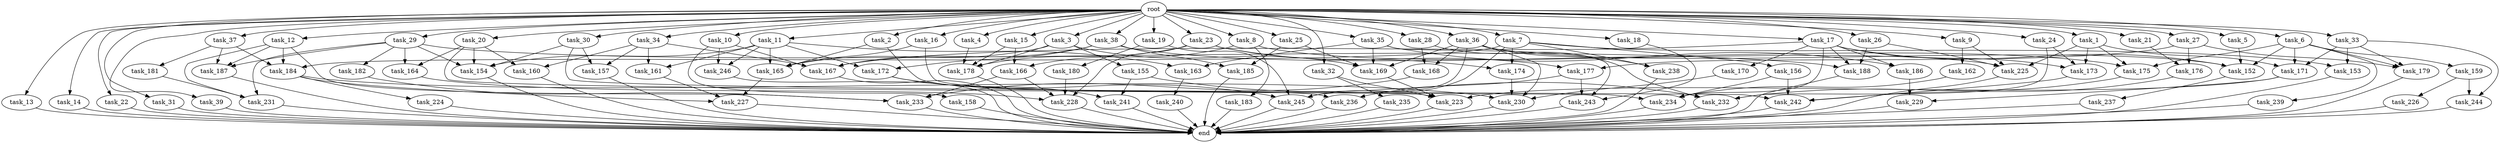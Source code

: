 digraph G {
  root [size="0.000000"];
  task_1 [size="10.240000"];
  task_2 [size="10.240000"];
  task_3 [size="10.240000"];
  task_4 [size="10.240000"];
  task_5 [size="10.240000"];
  task_6 [size="10.240000"];
  task_7 [size="10.240000"];
  task_8 [size="10.240000"];
  task_9 [size="10.240000"];
  task_10 [size="10.240000"];
  task_11 [size="10.240000"];
  task_12 [size="10.240000"];
  task_13 [size="10.240000"];
  task_14 [size="10.240000"];
  task_15 [size="10.240000"];
  task_16 [size="10.240000"];
  task_17 [size="10.240000"];
  task_18 [size="10.240000"];
  task_19 [size="10.240000"];
  task_20 [size="10.240000"];
  task_21 [size="10.240000"];
  task_22 [size="10.240000"];
  task_23 [size="10.240000"];
  task_24 [size="10.240000"];
  task_25 [size="10.240000"];
  task_26 [size="10.240000"];
  task_27 [size="10.240000"];
  task_28 [size="10.240000"];
  task_29 [size="10.240000"];
  task_30 [size="10.240000"];
  task_31 [size="10.240000"];
  task_32 [size="10.240000"];
  task_33 [size="10.240000"];
  task_34 [size="10.240000"];
  task_35 [size="10.240000"];
  task_36 [size="10.240000"];
  task_37 [size="10.240000"];
  task_38 [size="10.240000"];
  task_39 [size="10.240000"];
  task_152 [size="15032385536.000000"];
  task_153 [size="9964324126.719999"];
  task_154 [size="20615843020.799999"];
  task_155 [size="773094113.280000"];
  task_156 [size="1374389534.720000"];
  task_157 [size="17179869184.000000"];
  task_158 [size="4209067950.080000"];
  task_159 [size="6957847019.520000"];
  task_160 [size="17179869184.000000"];
  task_161 [size="11682311045.120001"];
  task_162 [size="773094113.280000"];
  task_163 [size="10050223472.639999"];
  task_164 [size="8933531975.680000"];
  task_165 [size="9105330667.520000"];
  task_166 [size="5583457484.800000"];
  task_167 [size="21904333209.600002"];
  task_168 [size="2920577761.280000"];
  task_169 [size="11596411699.200001"];
  task_170 [size="6957847019.520000"];
  task_171 [size="16922171146.240000"];
  task_172 [size="5239860101.120000"];
  task_173 [size="16922171146.240000"];
  task_174 [size="3521873182.720000"];
  task_175 [size="10479720202.240000"];
  task_176 [size="8332236554.240000"];
  task_177 [size="3521873182.720000"];
  task_178 [size="4638564679.680000"];
  task_179 [size="16922171146.240000"];
  task_180 [size="5497558138.880000"];
  task_181 [size="6957847019.520000"];
  task_182 [size="343597383.680000"];
  task_183 [size="4209067950.080000"];
  task_184 [size="10479720202.240000"];
  task_185 [size="5239860101.120000"];
  task_186 [size="13915694039.040001"];
  task_187 [size="9448928051.200001"];
  task_188 [size="10393820856.320000"];
  task_223 [size="8504035246.080000"];
  task_224 [size="3092376453.120000"];
  task_225 [size="9448928051.200001"];
  task_226 [size="6957847019.520000"];
  task_227 [size="9277129359.360001"];
  task_228 [size="9706626088.960001"];
  task_229 [size="4982162063.360000"];
  task_230 [size="8418135900.160000"];
  task_231 [size="5583457484.800000"];
  task_232 [size="11854109736.960001"];
  task_233 [size="13486197309.440001"];
  task_234 [size="22849226014.720001"];
  task_235 [size="1374389534.720000"];
  task_236 [size="3435973836.800000"];
  task_237 [size="343597383.680000"];
  task_238 [size="2147483648.000000"];
  task_239 [size="6957847019.520000"];
  task_240 [size="4209067950.080000"];
  task_241 [size="4552665333.760000"];
  task_242 [size="23192823398.400002"];
  task_243 [size="7645041786.880000"];
  task_244 [size="15547781611.520000"];
  task_245 [size="11854109736.960001"];
  task_246 [size="7301444403.200000"];
  end [size="0.000000"];

  root -> task_1 [size="1.000000"];
  root -> task_2 [size="1.000000"];
  root -> task_3 [size="1.000000"];
  root -> task_4 [size="1.000000"];
  root -> task_5 [size="1.000000"];
  root -> task_6 [size="1.000000"];
  root -> task_7 [size="1.000000"];
  root -> task_8 [size="1.000000"];
  root -> task_9 [size="1.000000"];
  root -> task_10 [size="1.000000"];
  root -> task_11 [size="1.000000"];
  root -> task_12 [size="1.000000"];
  root -> task_13 [size="1.000000"];
  root -> task_14 [size="1.000000"];
  root -> task_15 [size="1.000000"];
  root -> task_16 [size="1.000000"];
  root -> task_17 [size="1.000000"];
  root -> task_18 [size="1.000000"];
  root -> task_19 [size="1.000000"];
  root -> task_20 [size="1.000000"];
  root -> task_21 [size="1.000000"];
  root -> task_22 [size="1.000000"];
  root -> task_23 [size="1.000000"];
  root -> task_24 [size="1.000000"];
  root -> task_25 [size="1.000000"];
  root -> task_26 [size="1.000000"];
  root -> task_27 [size="1.000000"];
  root -> task_28 [size="1.000000"];
  root -> task_29 [size="1.000000"];
  root -> task_30 [size="1.000000"];
  root -> task_31 [size="1.000000"];
  root -> task_32 [size="1.000000"];
  root -> task_33 [size="1.000000"];
  root -> task_34 [size="1.000000"];
  root -> task_35 [size="1.000000"];
  root -> task_36 [size="1.000000"];
  root -> task_37 [size="1.000000"];
  root -> task_38 [size="1.000000"];
  root -> task_39 [size="1.000000"];
  task_1 -> task_171 [size="134217728.000000"];
  task_1 -> task_173 [size="134217728.000000"];
  task_1 -> task_175 [size="134217728.000000"];
  task_1 -> task_225 [size="134217728.000000"];
  task_2 -> task_165 [size="301989888.000000"];
  task_2 -> task_236 [size="301989888.000000"];
  task_3 -> task_155 [size="75497472.000000"];
  task_3 -> task_165 [size="75497472.000000"];
  task_3 -> task_169 [size="75497472.000000"];
  task_3 -> task_178 [size="75497472.000000"];
  task_4 -> task_178 [size="33554432.000000"];
  task_5 -> task_152 [size="33554432.000000"];
  task_6 -> task_152 [size="679477248.000000"];
  task_6 -> task_159 [size="679477248.000000"];
  task_6 -> task_171 [size="679477248.000000"];
  task_6 -> task_175 [size="679477248.000000"];
  task_6 -> task_179 [size="679477248.000000"];
  task_6 -> task_239 [size="679477248.000000"];
  task_7 -> task_153 [size="134217728.000000"];
  task_7 -> task_156 [size="134217728.000000"];
  task_7 -> task_174 [size="134217728.000000"];
  task_7 -> task_184 [size="134217728.000000"];
  task_7 -> task_238 [size="134217728.000000"];
  task_7 -> task_245 [size="134217728.000000"];
  task_8 -> task_166 [size="411041792.000000"];
  task_8 -> task_183 [size="411041792.000000"];
  task_8 -> task_225 [size="411041792.000000"];
  task_9 -> task_162 [size="75497472.000000"];
  task_9 -> task_225 [size="75497472.000000"];
  task_10 -> task_158 [size="411041792.000000"];
  task_10 -> task_167 [size="411041792.000000"];
  task_10 -> task_246 [size="411041792.000000"];
  task_11 -> task_154 [size="301989888.000000"];
  task_11 -> task_161 [size="301989888.000000"];
  task_11 -> task_163 [size="301989888.000000"];
  task_11 -> task_165 [size="301989888.000000"];
  task_11 -> task_172 [size="301989888.000000"];
  task_11 -> task_246 [size="301989888.000000"];
  task_12 -> task_184 [size="209715200.000000"];
  task_12 -> task_187 [size="209715200.000000"];
  task_12 -> task_231 [size="209715200.000000"];
  task_12 -> task_233 [size="209715200.000000"];
  task_13 -> end [size="1.000000"];
  task_14 -> end [size="1.000000"];
  task_15 -> task_166 [size="134217728.000000"];
  task_15 -> task_178 [size="134217728.000000"];
  task_16 -> task_165 [size="209715200.000000"];
  task_16 -> task_223 [size="209715200.000000"];
  task_17 -> task_152 [size="679477248.000000"];
  task_17 -> task_167 [size="679477248.000000"];
  task_17 -> task_170 [size="679477248.000000"];
  task_17 -> task_173 [size="679477248.000000"];
  task_17 -> task_186 [size="679477248.000000"];
  task_17 -> task_188 [size="679477248.000000"];
  task_17 -> task_234 [size="679477248.000000"];
  task_18 -> task_243 [size="33554432.000000"];
  task_19 -> task_180 [size="536870912.000000"];
  task_19 -> task_245 [size="536870912.000000"];
  task_20 -> task_154 [size="838860800.000000"];
  task_20 -> task_160 [size="838860800.000000"];
  task_20 -> task_164 [size="838860800.000000"];
  task_20 -> task_234 [size="838860800.000000"];
  task_21 -> task_176 [size="679477248.000000"];
  task_22 -> end [size="1.000000"];
  task_23 -> task_174 [size="209715200.000000"];
  task_23 -> task_177 [size="209715200.000000"];
  task_23 -> task_178 [size="209715200.000000"];
  task_23 -> task_228 [size="209715200.000000"];
  task_24 -> task_173 [size="838860800.000000"];
  task_24 -> task_232 [size="838860800.000000"];
  task_25 -> task_169 [size="301989888.000000"];
  task_25 -> task_185 [size="301989888.000000"];
  task_26 -> task_188 [size="301989888.000000"];
  task_26 -> task_225 [size="301989888.000000"];
  task_27 -> task_176 [size="134217728.000000"];
  task_27 -> task_177 [size="134217728.000000"];
  task_27 -> task_179 [size="134217728.000000"];
  task_28 -> task_168 [size="209715200.000000"];
  task_28 -> task_232 [size="209715200.000000"];
  task_29 -> task_154 [size="33554432.000000"];
  task_29 -> task_164 [size="33554432.000000"];
  task_29 -> task_182 [size="33554432.000000"];
  task_29 -> task_187 [size="33554432.000000"];
  task_29 -> task_188 [size="33554432.000000"];
  task_29 -> task_231 [size="33554432.000000"];
  task_30 -> task_154 [size="838860800.000000"];
  task_30 -> task_157 [size="838860800.000000"];
  task_30 -> task_242 [size="838860800.000000"];
  task_31 -> end [size="1.000000"];
  task_32 -> task_223 [size="134217728.000000"];
  task_32 -> task_235 [size="134217728.000000"];
  task_33 -> task_153 [size="838860800.000000"];
  task_33 -> task_171 [size="838860800.000000"];
  task_33 -> task_179 [size="838860800.000000"];
  task_33 -> task_244 [size="838860800.000000"];
  task_34 -> task_157 [size="838860800.000000"];
  task_34 -> task_160 [size="838860800.000000"];
  task_34 -> task_161 [size="838860800.000000"];
  task_34 -> task_167 [size="838860800.000000"];
  task_35 -> task_163 [size="679477248.000000"];
  task_35 -> task_169 [size="679477248.000000"];
  task_35 -> task_186 [size="679477248.000000"];
  task_35 -> task_243 [size="679477248.000000"];
  task_36 -> task_152 [size="75497472.000000"];
  task_36 -> task_168 [size="75497472.000000"];
  task_36 -> task_169 [size="75497472.000000"];
  task_36 -> task_230 [size="75497472.000000"];
  task_36 -> task_238 [size="75497472.000000"];
  task_36 -> task_245 [size="75497472.000000"];
  task_37 -> task_181 [size="679477248.000000"];
  task_37 -> task_184 [size="679477248.000000"];
  task_37 -> task_187 [size="679477248.000000"];
  task_38 -> task_167 [size="209715200.000000"];
  task_38 -> task_172 [size="209715200.000000"];
  task_38 -> task_175 [size="209715200.000000"];
  task_38 -> task_185 [size="209715200.000000"];
  task_39 -> end [size="1.000000"];
  task_152 -> task_237 [size="33554432.000000"];
  task_153 -> end [size="1.000000"];
  task_154 -> end [size="1.000000"];
  task_155 -> task_232 [size="33554432.000000"];
  task_155 -> task_241 [size="33554432.000000"];
  task_156 -> task_234 [size="679477248.000000"];
  task_156 -> task_242 [size="679477248.000000"];
  task_157 -> end [size="1.000000"];
  task_158 -> end [size="1.000000"];
  task_159 -> task_226 [size="679477248.000000"];
  task_159 -> task_244 [size="679477248.000000"];
  task_160 -> end [size="1.000000"];
  task_161 -> task_227 [size="301989888.000000"];
  task_162 -> task_234 [size="33554432.000000"];
  task_163 -> task_240 [size="411041792.000000"];
  task_164 -> task_228 [size="301989888.000000"];
  task_165 -> task_227 [size="301989888.000000"];
  task_166 -> task_228 [size="134217728.000000"];
  task_166 -> task_233 [size="134217728.000000"];
  task_167 -> end [size="1.000000"];
  task_168 -> task_233 [size="838860800.000000"];
  task_169 -> task_223 [size="75497472.000000"];
  task_170 -> task_230 [size="411041792.000000"];
  task_171 -> task_223 [size="411041792.000000"];
  task_171 -> task_229 [size="411041792.000000"];
  task_172 -> task_241 [size="411041792.000000"];
  task_172 -> task_245 [size="411041792.000000"];
  task_173 -> task_242 [size="209715200.000000"];
  task_174 -> task_230 [size="33554432.000000"];
  task_175 -> task_232 [size="75497472.000000"];
  task_176 -> task_242 [size="536870912.000000"];
  task_177 -> task_236 [size="33554432.000000"];
  task_177 -> task_243 [size="33554432.000000"];
  task_178 -> end [size="1.000000"];
  task_179 -> end [size="1.000000"];
  task_180 -> task_228 [size="301989888.000000"];
  task_181 -> task_231 [size="301989888.000000"];
  task_182 -> task_233 [size="134217728.000000"];
  task_183 -> end [size="1.000000"];
  task_184 -> task_224 [size="301989888.000000"];
  task_184 -> task_227 [size="301989888.000000"];
  task_184 -> task_230 [size="301989888.000000"];
  task_185 -> end [size="1.000000"];
  task_186 -> task_229 [size="75497472.000000"];
  task_187 -> end [size="1.000000"];
  task_188 -> end [size="1.000000"];
  task_223 -> end [size="1.000000"];
  task_224 -> end [size="1.000000"];
  task_225 -> end [size="1.000000"];
  task_226 -> end [size="1.000000"];
  task_227 -> end [size="1.000000"];
  task_228 -> end [size="1.000000"];
  task_229 -> end [size="1.000000"];
  task_230 -> end [size="1.000000"];
  task_231 -> end [size="1.000000"];
  task_232 -> end [size="1.000000"];
  task_233 -> end [size="1.000000"];
  task_234 -> end [size="1.000000"];
  task_235 -> end [size="1.000000"];
  task_236 -> end [size="1.000000"];
  task_237 -> end [size="1.000000"];
  task_238 -> end [size="1.000000"];
  task_239 -> end [size="1.000000"];
  task_240 -> end [size="1.000000"];
  task_241 -> end [size="1.000000"];
  task_242 -> end [size="1.000000"];
  task_243 -> end [size="1.000000"];
  task_244 -> end [size="1.000000"];
  task_245 -> end [size="1.000000"];
  task_246 -> end [size="1.000000"];
}
